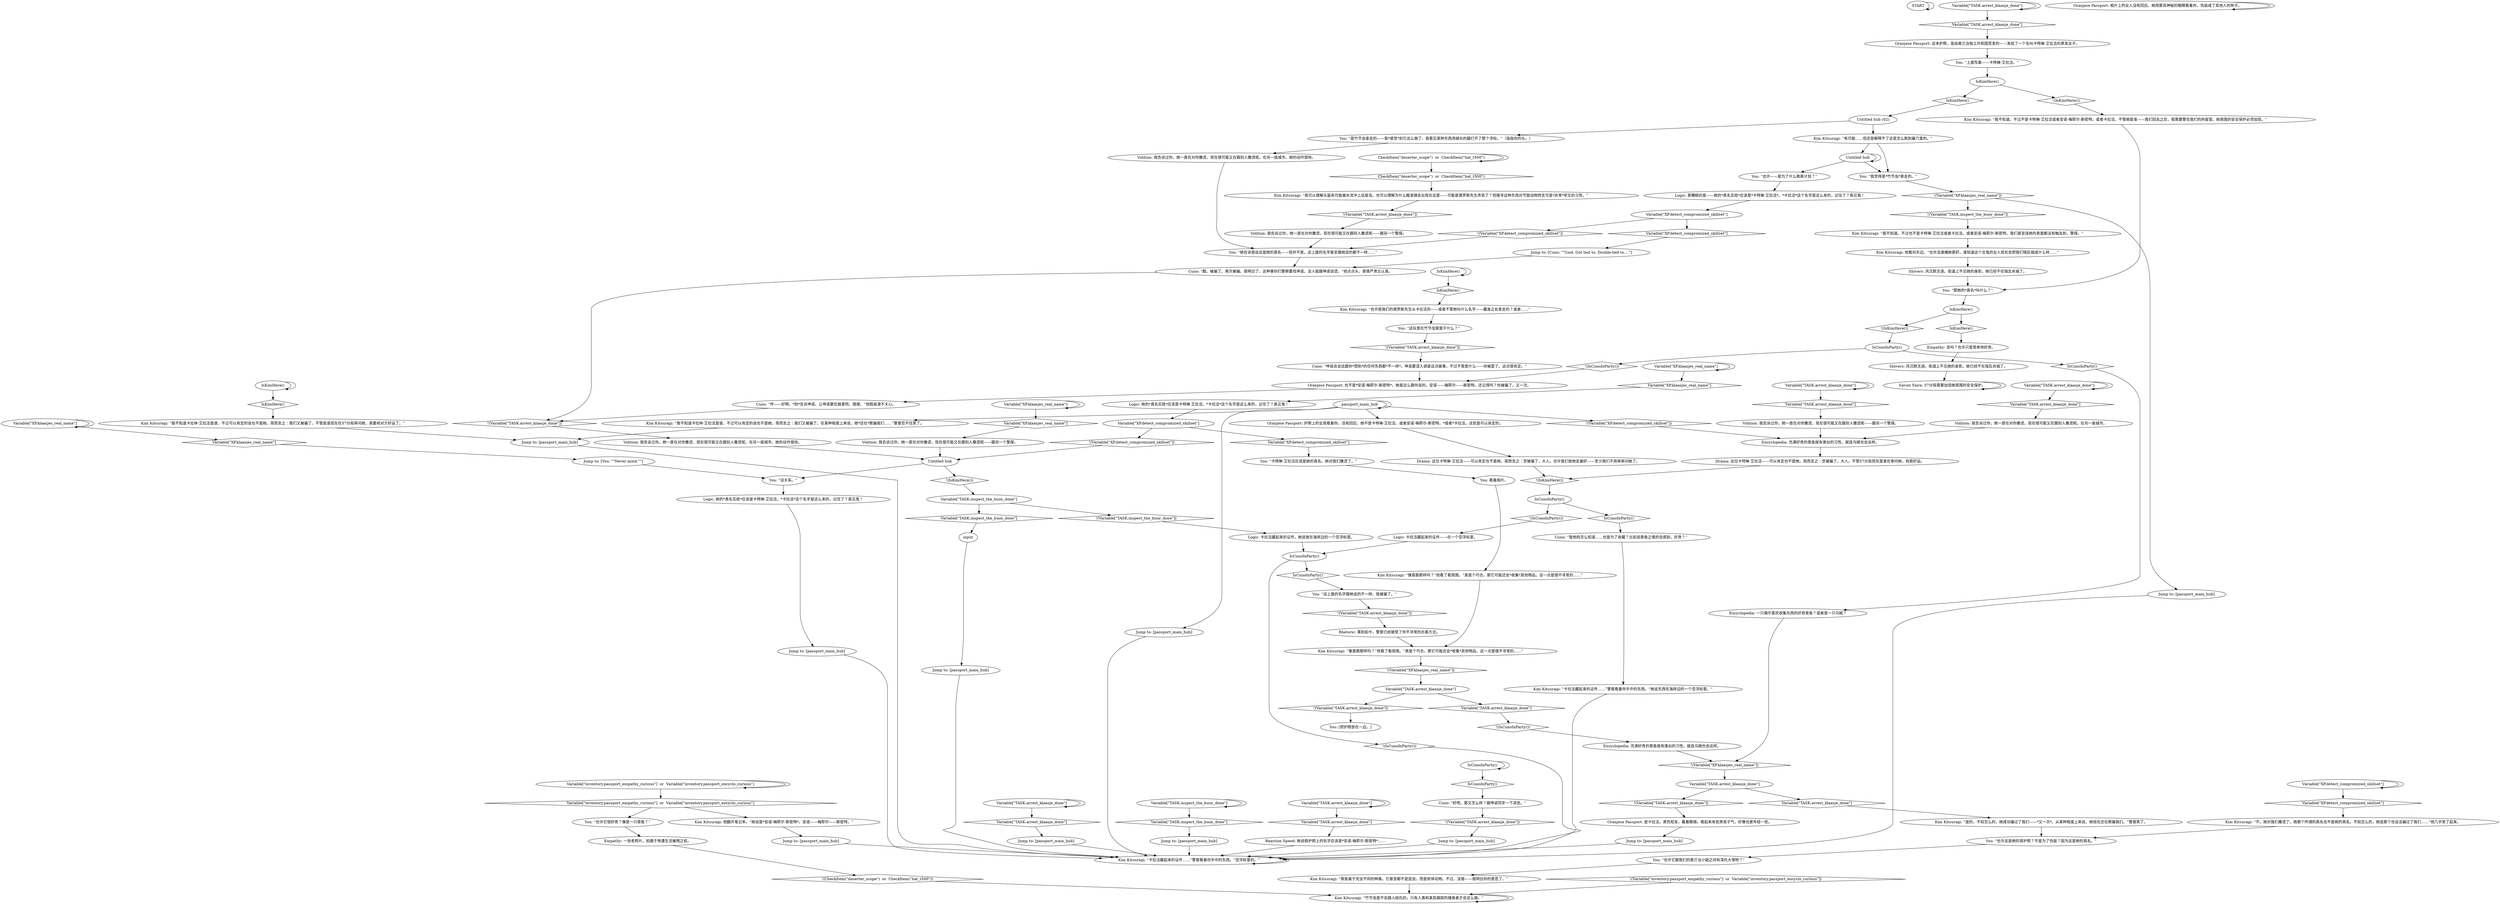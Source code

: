 # INVENTORY / KLAASJE PASSPORT
# This is the inventory interaction folder for the readable item: Klaasje's Passport!
# ==================================================
digraph G {
	  0 [label="START"];
	  1 [label="input"];
	  2 [label="Logic: 卡拉洁藏起来的证件——在一个空浮标里。"];
	  3 [label="Oranjese Passport: 相片上的女人没有回应。她用那双神秘的眼睛看着你，伪装成了其他人的样子。"];
	  4 [label="Encyclopedia: 一只偶尔喜欢收集东西的好奇章鱼？或者是一只乌贼？"];
	  5 [label="Cuno: “坤诺会说这跟你*想到*的任何东西都*不一样*。坤诺要深入调查这点破事，不过不管是什么——你被耍了。这点很肯定。”"];
	  6 [label="Shivers: 风沉默无语。街道上不见她的身影。她已经不在瑞瓦肖城了。"];
	  7 [label="Encyclopedia: 充满好奇的章鱼就有类似的习性。就连乌贼也会这样。"];
	  8 [label="Untitled hub (02)"];
	  9 [label="Kim Kitsuragi: 他翻开笔记本。“她说是*安诺·梅耶尔-斯密特*。安诺——梅耶尔——斯密特。”"];
	  10 [label="You: “也许它跟我们的奥兰治小姐之间有深仇大恨吧？”"];
	  11 [label="Kim Kitsuragi: “不。她对我们撒谎了。她那个所谓的真名也不是她的真名。不知怎么的，她连那个也设法骗过了我们……”他几乎笑了起来。"];
	  12 [label="Variable[\"TASK.arrest_klaasje_done\"]"];
	  13 [label="Variable[\"TASK.arrest_klaasje_done\"]", shape=diamond];
	  14 [label="!(Variable[\"TASK.arrest_klaasje_done\"])", shape=diamond];
	  15 [label="Jump to: [Cuno: \"\"Cool. Got lied to. Double-lied to....\"]"];
	  16 [label="Variable[\"TASK.arrest_klaasje_done\"]"];
	  17 [label="Variable[\"TASK.arrest_klaasje_done\"]", shape=diamond];
	  18 [label="!(Variable[\"TASK.arrest_klaasje_done\"])", shape=diamond];
	  19 [label="Empathy: 会吗？也许只是简单地好奇。"];
	  20 [label="Variable[\"TASK.arrest_klaasje_done\"]"];
	  21 [label="Variable[\"TASK.arrest_klaasje_done\"]", shape=diamond];
	  22 [label="!(Variable[\"TASK.arrest_klaasje_done\"])", shape=diamond];
	  23 [label="Variable[\"XP.klaasjes_real_name\"]"];
	  24 [label="Variable[\"XP.klaasjes_real_name\"]", shape=diamond];
	  25 [label="!(Variable[\"XP.klaasjes_real_name\"])", shape=diamond];
	  26 [label="Kim Kitsuragi: “像喜鹊那样吗？”他看了看周围。“真是个巧合。那它可能还会*收集*其他物品，这一点是很不寻常的……”"];
	  27 [label="Oranjese Passport: 是卡拉洁。黑色短发，戴着眼镜。看起来有些男孩子气，好像也更年轻一些。"];
	  28 [label="Kim Kitsuragi: “我不知道卡拉林·艾拉洁是谁，不过可以肯定的说也不是她。简而言之：我们又被骗了。在某种程度上来说，她*还在*欺骗我们……”警督忍不住笑了。"];
	  29 [label="You: [把护照放在一边。]"];
	  30 [label="Drama: 这位卡特琳·艾拉洁——可以肯定也不是她。简而言之：您被骗了，大人。也许我们放她走最好——至少我们不用再审问她了。"];
	  31 [label="Variable[\"TASK.arrest_klaasje_done\"]"];
	  32 [label="Variable[\"TASK.arrest_klaasje_done\"]", shape=diamond];
	  33 [label="!(Variable[\"TASK.arrest_klaasje_done\"])", shape=diamond];
	  34 [label="IsKimHere()"];
	  35 [label="IsKimHere()", shape=diamond];
	  36 [label="!(IsKimHere())", shape=diamond];
	  37 [label="Jump to: [passport_main_hub]"];
	  38 [label="Savoir Faire: 57分局需要加倍她周围的安全保护。"];
	  39 [label="Jump to: [passport_main_hub]"];
	  40 [label="You: “这玩意在竹节虫窝里干什么？”"];
	  41 [label="Untitled hub"];
	  42 [label="You: “是竹节虫拿走的——我*感觉*到它这么做了。我看见某种东西用细长的腿打开了那个浮标。”（指指你的头。）"];
	  43 [label="You: “卡特琳·艾拉洁应该是她的真名。她对我们撒谎了。”"];
	  44 [label="Variable[\"TASK.arrest_klaasje_done\"]"];
	  45 [label="Variable[\"TASK.arrest_klaasje_done\"]", shape=diamond];
	  46 [label="!(Variable[\"TASK.arrest_klaasje_done\"])", shape=diamond];
	  47 [label="Jump to: [passport_main_hub]"];
	  48 [label="Variable[\"XP.detect_compromized_skillset\"]"];
	  49 [label="Variable[\"XP.detect_compromized_skillset\"]", shape=diamond];
	  50 [label="!(Variable[\"XP.detect_compromized_skillset\"])", shape=diamond];
	  51 [label="You: “那她的*真名*叫什么？”"];
	  52 [label="Jump to: [passport_main_hub]"];
	  53 [label="Kim Kitsuragi: “卡拉洁藏起来的证件……”警督看着你手中的东西。“空浮标里的。”"];
	  54 [label="passport_main_hub"];
	  55 [label="You: 看着相片。"];
	  56 [label="Kim Kitsuragi: “是的，不知怎么的，她成功骗过了我们——*又一次*。从某种程度上来说，她现在还在欺骗我们。”警督笑了。"];
	  57 [label="Kim Kitsuragi: “我不知道卡拉林·艾拉洁是谁，不过可以肯定的说也不是她。简而言之：我们又被骗了。不管是谁现在在57分局审问她，真要祝对方好运了。”"];
	  58 [label="Variable[\"TASK.inspect_the_buoy_done\"]"];
	  59 [label="Variable[\"TASK.inspect_the_buoy_done\"]", shape=diamond];
	  60 [label="!(Variable[\"TASK.inspect_the_buoy_done\"])", shape=diamond];
	  61 [label="You: “这上面的名字跟她说的不一样。我被骗了。”"];
	  62 [label="Reaction Speed: 她说假护照上的名字应该是*安诺·梅耶尔-斯密特*……"];
	  63 [label="Volition: 我告诉过你，她一直在对你撒谎，现在很可能又在跟别人撒谎呢——跟另一个警探。"];
	  64 [label="Volition: 我告诉过你，她一直在对你撒谎，现在很可能又在跟别人撒谎呢。在另一座城市。她的动作很快。"];
	  65 [label="Kim Kitsuragi: “像喜鹊那样吗？”他看了看周围。“真是个巧合。那它可能还会*收集*其他物品，这一点是很不寻常的……”"];
	  66 [label="CheckItem(\"deserter_scope\")  or  CheckItem(\"hat_t500\")"];
	  67 [label="CheckItem(\"deserter_scope\")  or  CheckItem(\"hat_t500\")", shape=diamond];
	  68 [label="!(CheckItem(\"deserter_scope\")  or  CheckItem(\"hat_t500\"))", shape=diamond];
	  69 [label="Jump to: [passport_main_hub]"];
	  70 [label="Kim Kitsuragi: “我不知道。不过也不是卡特琳·艾拉洁或者卡拉洁。或者安诺·梅耶尔-斯密特。我们甚至连她的表面都没有触及到，警探。”"];
	  71 [label="Kim Kitsuragi: “卡拉洁藏起来的证件……”警督看着你手中的东西。“她说东西在海岸边的一个空浮标里。”"];
	  72 [label="Encyclopedia: 充满好奇的章鱼就有类似的习性。就连乌贼也会这样。"];
	  73 [label="Oranjese Passport: 也不是*安诺·梅耶尔-斯密特*。她是这么跟你说的。安诺——梅耶尔——斯密特。还记得吗？你被骗了。又一次。"];
	  74 [label="Oranjese Passport: 护照上的女孩看着你，没有回应。她不是卡特琳·艾拉洁。或者安诺·梅耶尔-斯密特。*或者*卡拉洁。这些是可以肯定的。"];
	  75 [label="You: “上面写着——卡特琳·艾拉洁。”"];
	  76 [label="IsKimHere()"];
	  77 [label="IsKimHere()", shape=diamond];
	  78 [label="!(IsKimHere())", shape=diamond];
	  79 [label="You: “她告诉我说这是她的真名——但并不是。这上面的名字甚至跟她说的都不一样……”"];
	  80 [label="Jump to: [passport_main_hub]"];
	  81 [label="Empathy: 一张老照片。拍摄于惨遭生活摧残之前。"];
	  82 [label="Kim Kitsuragi: “章鱼属于完全不同的种类。它甚至都不是昆虫，而是软体动物。不过，没错——我明白你的意思了。”"];
	  83 [label="Kim Kitsuragi: “竹节虫是不会跟人结仇的。只有人类和某些跟踪的捕食者才会这么做。”"];
	  84 [label="Jump to: [passport_main_hub]"];
	  85 [label="Variable[\"XP.klaasjes_real_name\"]"];
	  86 [label="Variable[\"XP.klaasjes_real_name\"]", shape=diamond];
	  87 [label="!(Variable[\"XP.klaasjes_real_name\"])", shape=diamond];
	  88 [label="Jump to: [passport_main_hub]"];
	  89 [label="Jump to: [You: \"\"Never mind.\"\"]"];
	  90 [label="Logic: 更糟糕的是——她的*真名实姓*应该是*卡特琳·艾拉洁*。*卡拉洁*这个名字是这么来的，记住了？真见鬼！"];
	  91 [label="Kim Kitsuragi: “有可能……但还是解释不了这是怎么跑到巢穴里的。”"];
	  92 [label="You: “也许这是她的真护照？不是为了伪装？因为这是她的真名。”"];
	  93 [label="Jump to: [passport_main_hub]"];
	  94 [label="Oranjese Passport: 这本护照，是由奥兰治独立共和国签发的——发给了一个名叫卡特琳·艾拉洁的黑发女子。"];
	  95 [label="Volition: 我告诉过你，她一直在对你撒谎，现在很可能又在跟别人撒谎呢——跟另一个警探。"];
	  96 [label="Logic: 她的*真名实姓*应该是卡特琳·艾拉洁。*卡拉洁*这个名字是这么来的，记住了？真见鬼！"];
	  97 [label="Cuno: “哼——好啊。*别*告诉坤诺。让坤诺蒙在鼓里吧。随便。”他假装漠不关心。"];
	  98 [label="Variable[\"XP.klaasjes_real_name\"]"];
	  99 [label="Variable[\"XP.klaasjes_real_name\"]", shape=diamond];
	  100 [label="!(Variable[\"XP.klaasjes_real_name\"])", shape=diamond];
	  101 [label="Rhetoric: 事到如今，警督已经接受了你不寻常的办案方式。"];
	  102 [label="Volition: 我告诉过你，她一直在对你撒谎，现在很可能又在跟别人撒谎呢。在另一座城市。"];
	  103 [label="Kim Kitsuragi: “我不知道。不过不是卡特琳·艾拉洁或者安诺·梅耶尔-斯密特。或者卡拉洁。不管她是谁——我们回去之后，我需要警告我们的拘留室。她周围的安全保护必须加倍。”"];
	  104 [label="IsCunoInParty()"];
	  105 [label="IsCunoInParty()", shape=diamond];
	  106 [label="!(IsCunoInParty())", shape=diamond];
	  107 [label="Drama: 这位卡特琳·艾拉洁——可以肯定也不是她。简而言之：您被骗了，大人。不管57分局现在是谁在审问她，祝君好运。"];
	  108 [label="Variable[\"inventory.passport_empathy_curious\"]  or  Variable[\"inventory.passport_encyclo_curious\"]"];
	  109 [label="Variable[\"inventory.passport_empathy_curious\"]  or  Variable[\"inventory.passport_encyclo_curious\"]", shape=diamond];
	  110 [label="!(Variable[\"inventory.passport_empathy_curious\"]  or  Variable[\"inventory.passport_encyclo_curious\"])", shape=diamond];
	  111 [label="IsCunoInParty()"];
	  112 [label="IsCunoInParty()", shape=diamond];
	  113 [label="!(IsCunoInParty())", shape=diamond];
	  114 [label="Variable[\"TASK.inspect_the_buoy_done\"]"];
	  115 [label="Variable[\"TASK.inspect_the_buoy_done\"]", shape=diamond];
	  116 [label="!(Variable[\"TASK.inspect_the_buoy_done\"])", shape=diamond];
	  117 [label="Cuno: “我他妈怎么知道……也是为了收藏？比如说章鱼之类的会感到，好奇？”"];
	  118 [label="IsKimHere()"];
	  119 [label="IsKimHere()", shape=diamond];
	  120 [label="!(IsKimHere())", shape=diamond];
	  121 [label="Variable[\"XP.detect_compromized_skillset\"]"];
	  122 [label="Variable[\"XP.detect_compromized_skillset\"]", shape=diamond];
	  123 [label="!(Variable[\"XP.detect_compromized_skillset\"])", shape=diamond];
	  124 [label="Cuno: “酷。被骗了。两次被骗。我明白了。这种事你们警察要找坤诺。没人能跟坤诺说谎。”他点点头，表情严肃又认真。"];
	  125 [label="Variable[\"XP.detect_compromized_skillset\"]"];
	  126 [label="Variable[\"XP.detect_compromized_skillset\"]", shape=diamond];
	  127 [label="!(Variable[\"XP.detect_compromized_skillset\"])", shape=diamond];
	  128 [label="Kim Kitsuragi: “我可以理解头盔有可能被水流冲上这座岛。也可以理解为什么瞄准镜会出现在这里——可能是德罗斯先生弄丢了？但搜寻这种东西对节肢动物而言可是*非常*罕见的习性。”"];
	  129 [label="You: “也许它很好奇？像是一只章鱼？”"];
	  130 [label="Shivers: 风沉默无语。街道上不见她的身影。她已经不在瑞瓦肖城了。"];
	  131 [label="IsCunoInParty()"];
	  132 [label="IsCunoInParty()", shape=diamond];
	  133 [label="!(IsCunoInParty())", shape=diamond];
	  134 [label="Untitled hub"];
	  135 [label="You: “没关系。”"];
	  136 [label="IsKimHere()"];
	  137 [label="IsKimHere()", shape=diamond];
	  138 [label="!(IsKimHere())", shape=diamond];
	  139 [label="Variable[\"TASK.arrest_klaasje_done\"]"];
	  140 [label="Variable[\"TASK.arrest_klaasje_done\"]", shape=diamond];
	  141 [label="!(Variable[\"TASK.arrest_klaasje_done\"])", shape=diamond];
	  142 [label="Jump to: [passport_main_hub]"];
	  143 [label="Logic: 她的*真名实姓*应该是卡特琳·艾拉洁。*卡拉洁*这个名字是这么来的，记住了？真见鬼！"];
	  144 [label="Volition: 我告诉过你，她一直在对你撒谎，现在很可能又在跟别人撒谎呢。在另一座城市。她的动作很快。"];
	  145 [label="Variable[\"TASK.arrest_klaasje_done\"]"];
	  146 [label="Variable[\"TASK.arrest_klaasje_done\"]", shape=diamond];
	  147 [label="!(Variable[\"TASK.arrest_klaasje_done\"])", shape=diamond];
	  148 [label="Kim Kitsuragi: “也许是我们的德罗斯先生从卡拉洁的——或者不管她叫什么名字——藏身之处拿走的？或者……”"];
	  149 [label="You: “我觉得是*竹节虫*拿走的。”"];
	  150 [label="Volition: 我告诉过你，她一直在对你撒谎，现在很可能又在跟别人撒谎呢——跟另一个警探。"];
	  151 [label="Logic: 卡拉洁藏起来的证件。她说放在海岸边的一个空浮标里。"];
	  152 [label="Cuno: “好吧。那又怎么样？跟坤诺同步一下消息。”"];
	  153 [label="IsCunoInParty()"];
	  154 [label="IsCunoInParty()", shape=diamond];
	  155 [label="!(IsCunoInParty())", shape=diamond];
	  156 [label="You: “也许——是为了什么勒索计划？”"];
	  157 [label="Kim Kitsuragi: 他看向东边。“也许没逮捕她更好。谁知道这个见鬼的女人现在会把我们辖区搞成什么样……”"];
	  0 -> 0
	  1 -> 93
	  2 -> 153
	  3 -> 3
	  4 -> 87
	  5 -> 73
	  6 -> 38
	  7 -> 107
	  8 -> 42
	  8 -> 91
	  9 -> 84
	  10 -> 82
	  11 -> 92
	  12 -> 12
	  12 -> 13
	  13 -> 150
	  14 -> 101
	  15 -> 124
	  16 -> 16
	  16 -> 17
	  17 -> 62
	  18 -> 63
	  19 -> 6
	  20 -> 20
	  20 -> 21
	  21 -> 102
	  22 -> 69
	  23 -> 24
	  23 -> 23
	  24 -> 143
	  25 -> 88
	  25 -> 60
	  26 -> 65
	  27 -> 80
	  28 -> 142
	  30 -> 36
	  31 -> 32
	  31 -> 31
	  32 -> 37
	  33 -> 5
	  34 -> 34
	  34 -> 35
	  35 -> 148
	  36 -> 131
	  37 -> 53
	  38 -> 38
	  39 -> 53
	  40 -> 33
	  41 -> 41
	  41 -> 156
	  41 -> 149
	  42 -> 64
	  43 -> 55
	  44 -> 44
	  44 -> 45
	  45 -> 94
	  46 -> 144
	  47 -> 53
	  48 -> 48
	  48 -> 49
	  49 -> 11
	  50 -> 7
	  51 -> 136
	  52 -> 53
	  53 -> 53
	  54 -> 39
	  54 -> 74
	  54 -> 50
	  54 -> 54
	  54 -> 28
	  55 -> 26
	  56 -> 92
	  57 -> 142
	  58 -> 58
	  58 -> 59
	  59 -> 52
	  60 -> 70
	  61 -> 14
	  62 -> 53
	  63 -> 79
	  64 -> 79
	  65 -> 100
	  66 -> 66
	  66 -> 67
	  67 -> 128
	  68 -> 83
	  69 -> 53
	  70 -> 157
	  71 -> 53
	  72 -> 87
	  73 -> 97
	  74 -> 30
	  75 -> 118
	  76 -> 76
	  76 -> 77
	  77 -> 57
	  78 -> 114
	  79 -> 124
	  80 -> 53
	  81 -> 68
	  82 -> 83
	  83 -> 83
	  84 -> 53
	  85 -> 85
	  85 -> 86
	  86 -> 95
	  87 -> 139
	  88 -> 53
	  89 -> 135
	  90 -> 125
	  91 -> 41
	  91 -> 149
	  92 -> 10
	  93 -> 53
	  94 -> 75
	  95 -> 134
	  96 -> 47
	  97 -> 46
	  98 -> 98
	  98 -> 99
	  99 -> 89
	  100 -> 145
	  101 -> 65
	  102 -> 7
	  103 -> 51
	  104 -> 104
	  104 -> 105
	  105 -> 152
	  106 -> 72
	  107 -> 36
	  108 -> 108
	  108 -> 109
	  109 -> 129
	  109 -> 9
	  110 -> 83
	  111 -> 112
	  111 -> 113
	  112 -> 4
	  113 -> 73
	  114 -> 115
	  114 -> 116
	  115 -> 1
	  116 -> 151
	  117 -> 71
	  118 -> 120
	  118 -> 119
	  119 -> 8
	  120 -> 103
	  121 -> 122
	  121 -> 123
	  122 -> 43
	  123 -> 134
	  124 -> 46
	  125 -> 126
	  125 -> 127
	  126 -> 15
	  127 -> 79
	  128 -> 18
	  129 -> 81
	  130 -> 51
	  131 -> 132
	  131 -> 133
	  132 -> 117
	  133 -> 2
	  134 -> 78
	  134 -> 135
	  135 -> 96
	  136 -> 137
	  136 -> 138
	  137 -> 19
	  138 -> 111
	  139 -> 140
	  139 -> 141
	  140 -> 56
	  141 -> 27
	  142 -> 53
	  143 -> 121
	  144 -> 134
	  145 -> 146
	  145 -> 147
	  146 -> 106
	  147 -> 29
	  148 -> 40
	  149 -> 25
	  150 -> 7
	  151 -> 153
	  152 -> 22
	  153 -> 154
	  153 -> 155
	  154 -> 61
	  155 -> 53
	  156 -> 90
	  157 -> 130
}

